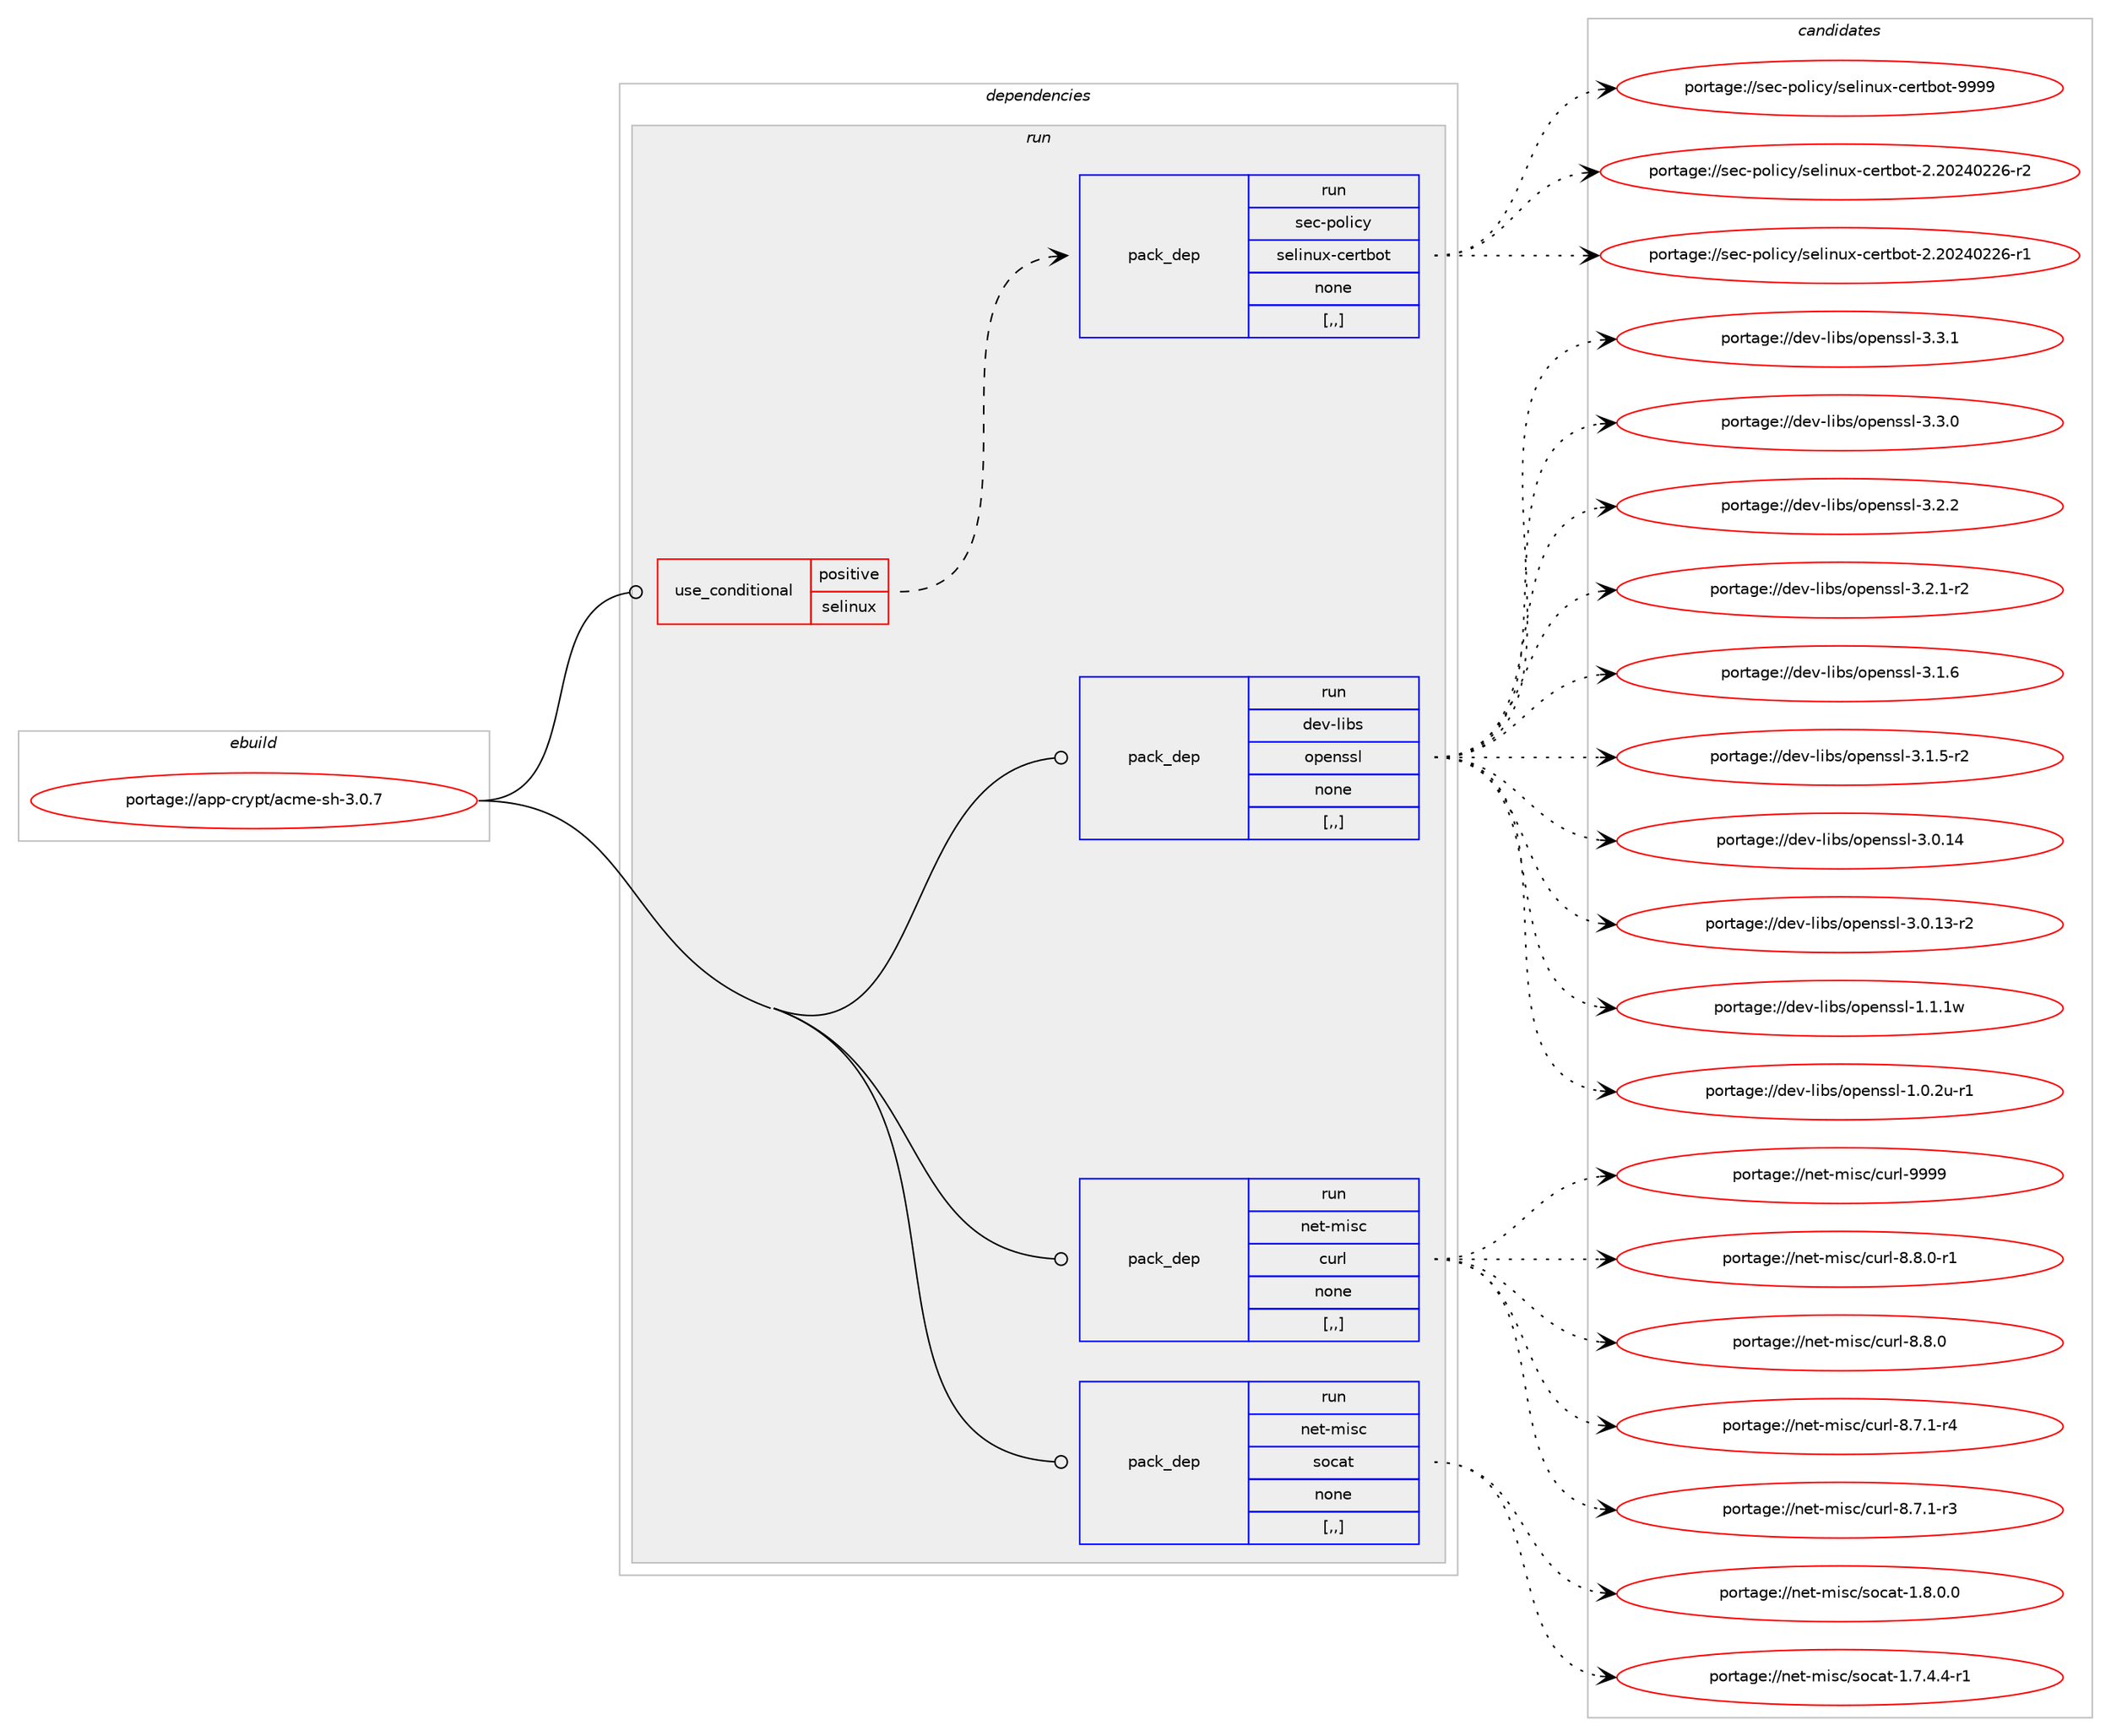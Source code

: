 digraph prolog {

# *************
# Graph options
# *************

newrank=true;
concentrate=true;
compound=true;
graph [rankdir=LR,fontname=Helvetica,fontsize=10,ranksep=1.5];#, ranksep=2.5, nodesep=0.2];
edge  [arrowhead=vee];
node  [fontname=Helvetica,fontsize=10];

# **********
# The ebuild
# **********

subgraph cluster_leftcol {
color=gray;
label=<<i>ebuild</i>>;
id [label="portage://app-crypt/acme-sh-3.0.7", color=red, width=4, href="../app-crypt/acme-sh-3.0.7.svg"];
}

# ****************
# The dependencies
# ****************

subgraph cluster_midcol {
color=gray;
label=<<i>dependencies</i>>;
subgraph cluster_compile {
fillcolor="#eeeeee";
style=filled;
label=<<i>compile</i>>;
}
subgraph cluster_compileandrun {
fillcolor="#eeeeee";
style=filled;
label=<<i>compile and run</i>>;
}
subgraph cluster_run {
fillcolor="#eeeeee";
style=filled;
label=<<i>run</i>>;
subgraph cond3253 {
dependency12212 [label=<<TABLE BORDER="0" CELLBORDER="1" CELLSPACING="0" CELLPADDING="4"><TR><TD ROWSPAN="3" CELLPADDING="10">use_conditional</TD></TR><TR><TD>positive</TD></TR><TR><TD>selinux</TD></TR></TABLE>>, shape=none, color=red];
subgraph pack8892 {
dependency12213 [label=<<TABLE BORDER="0" CELLBORDER="1" CELLSPACING="0" CELLPADDING="4" WIDTH="220"><TR><TD ROWSPAN="6" CELLPADDING="30">pack_dep</TD></TR><TR><TD WIDTH="110">run</TD></TR><TR><TD>sec-policy</TD></TR><TR><TD>selinux-certbot</TD></TR><TR><TD>none</TD></TR><TR><TD>[,,]</TD></TR></TABLE>>, shape=none, color=blue];
}
dependency12212:e -> dependency12213:w [weight=20,style="dashed",arrowhead="vee"];
}
id:e -> dependency12212:w [weight=20,style="solid",arrowhead="odot"];
subgraph pack8893 {
dependency12214 [label=<<TABLE BORDER="0" CELLBORDER="1" CELLSPACING="0" CELLPADDING="4" WIDTH="220"><TR><TD ROWSPAN="6" CELLPADDING="30">pack_dep</TD></TR><TR><TD WIDTH="110">run</TD></TR><TR><TD>dev-libs</TD></TR><TR><TD>openssl</TD></TR><TR><TD>none</TD></TR><TR><TD>[,,]</TD></TR></TABLE>>, shape=none, color=blue];
}
id:e -> dependency12214:w [weight=20,style="solid",arrowhead="odot"];
subgraph pack8894 {
dependency12215 [label=<<TABLE BORDER="0" CELLBORDER="1" CELLSPACING="0" CELLPADDING="4" WIDTH="220"><TR><TD ROWSPAN="6" CELLPADDING="30">pack_dep</TD></TR><TR><TD WIDTH="110">run</TD></TR><TR><TD>net-misc</TD></TR><TR><TD>curl</TD></TR><TR><TD>none</TD></TR><TR><TD>[,,]</TD></TR></TABLE>>, shape=none, color=blue];
}
id:e -> dependency12215:w [weight=20,style="solid",arrowhead="odot"];
subgraph pack8895 {
dependency12216 [label=<<TABLE BORDER="0" CELLBORDER="1" CELLSPACING="0" CELLPADDING="4" WIDTH="220"><TR><TD ROWSPAN="6" CELLPADDING="30">pack_dep</TD></TR><TR><TD WIDTH="110">run</TD></TR><TR><TD>net-misc</TD></TR><TR><TD>socat</TD></TR><TR><TD>none</TD></TR><TR><TD>[,,]</TD></TR></TABLE>>, shape=none, color=blue];
}
id:e -> dependency12216:w [weight=20,style="solid",arrowhead="odot"];
}
}

# **************
# The candidates
# **************

subgraph cluster_choices {
rank=same;
color=gray;
label=<<i>candidates</i>>;

subgraph choice8892 {
color=black;
nodesep=1;
choice115101994511211110810599121471151011081051101171204599101114116981111164557575757 [label="portage://sec-policy/selinux-certbot-9999", color=red, width=4,href="../sec-policy/selinux-certbot-9999.svg"];
choice1151019945112111108105991214711510110810511011712045991011141169811111645504650485052485050544511450 [label="portage://sec-policy/selinux-certbot-2.20240226-r2", color=red, width=4,href="../sec-policy/selinux-certbot-2.20240226-r2.svg"];
choice1151019945112111108105991214711510110810511011712045991011141169811111645504650485052485050544511449 [label="portage://sec-policy/selinux-certbot-2.20240226-r1", color=red, width=4,href="../sec-policy/selinux-certbot-2.20240226-r1.svg"];
dependency12213:e -> choice115101994511211110810599121471151011081051101171204599101114116981111164557575757:w [style=dotted,weight="100"];
dependency12213:e -> choice1151019945112111108105991214711510110810511011712045991011141169811111645504650485052485050544511450:w [style=dotted,weight="100"];
dependency12213:e -> choice1151019945112111108105991214711510110810511011712045991011141169811111645504650485052485050544511449:w [style=dotted,weight="100"];
}
subgraph choice8893 {
color=black;
nodesep=1;
choice100101118451081059811547111112101110115115108455146514649 [label="portage://dev-libs/openssl-3.3.1", color=red, width=4,href="../dev-libs/openssl-3.3.1.svg"];
choice100101118451081059811547111112101110115115108455146514648 [label="portage://dev-libs/openssl-3.3.0", color=red, width=4,href="../dev-libs/openssl-3.3.0.svg"];
choice100101118451081059811547111112101110115115108455146504650 [label="portage://dev-libs/openssl-3.2.2", color=red, width=4,href="../dev-libs/openssl-3.2.2.svg"];
choice1001011184510810598115471111121011101151151084551465046494511450 [label="portage://dev-libs/openssl-3.2.1-r2", color=red, width=4,href="../dev-libs/openssl-3.2.1-r2.svg"];
choice100101118451081059811547111112101110115115108455146494654 [label="portage://dev-libs/openssl-3.1.6", color=red, width=4,href="../dev-libs/openssl-3.1.6.svg"];
choice1001011184510810598115471111121011101151151084551464946534511450 [label="portage://dev-libs/openssl-3.1.5-r2", color=red, width=4,href="../dev-libs/openssl-3.1.5-r2.svg"];
choice10010111845108105981154711111210111011511510845514648464952 [label="portage://dev-libs/openssl-3.0.14", color=red, width=4,href="../dev-libs/openssl-3.0.14.svg"];
choice100101118451081059811547111112101110115115108455146484649514511450 [label="portage://dev-libs/openssl-3.0.13-r2", color=red, width=4,href="../dev-libs/openssl-3.0.13-r2.svg"];
choice100101118451081059811547111112101110115115108454946494649119 [label="portage://dev-libs/openssl-1.1.1w", color=red, width=4,href="../dev-libs/openssl-1.1.1w.svg"];
choice1001011184510810598115471111121011101151151084549464846501174511449 [label="portage://dev-libs/openssl-1.0.2u-r1", color=red, width=4,href="../dev-libs/openssl-1.0.2u-r1.svg"];
dependency12214:e -> choice100101118451081059811547111112101110115115108455146514649:w [style=dotted,weight="100"];
dependency12214:e -> choice100101118451081059811547111112101110115115108455146514648:w [style=dotted,weight="100"];
dependency12214:e -> choice100101118451081059811547111112101110115115108455146504650:w [style=dotted,weight="100"];
dependency12214:e -> choice1001011184510810598115471111121011101151151084551465046494511450:w [style=dotted,weight="100"];
dependency12214:e -> choice100101118451081059811547111112101110115115108455146494654:w [style=dotted,weight="100"];
dependency12214:e -> choice1001011184510810598115471111121011101151151084551464946534511450:w [style=dotted,weight="100"];
dependency12214:e -> choice10010111845108105981154711111210111011511510845514648464952:w [style=dotted,weight="100"];
dependency12214:e -> choice100101118451081059811547111112101110115115108455146484649514511450:w [style=dotted,weight="100"];
dependency12214:e -> choice100101118451081059811547111112101110115115108454946494649119:w [style=dotted,weight="100"];
dependency12214:e -> choice1001011184510810598115471111121011101151151084549464846501174511449:w [style=dotted,weight="100"];
}
subgraph choice8894 {
color=black;
nodesep=1;
choice110101116451091051159947991171141084557575757 [label="portage://net-misc/curl-9999", color=red, width=4,href="../net-misc/curl-9999.svg"];
choice110101116451091051159947991171141084556465646484511449 [label="portage://net-misc/curl-8.8.0-r1", color=red, width=4,href="../net-misc/curl-8.8.0-r1.svg"];
choice11010111645109105115994799117114108455646564648 [label="portage://net-misc/curl-8.8.0", color=red, width=4,href="../net-misc/curl-8.8.0.svg"];
choice110101116451091051159947991171141084556465546494511452 [label="portage://net-misc/curl-8.7.1-r4", color=red, width=4,href="../net-misc/curl-8.7.1-r4.svg"];
choice110101116451091051159947991171141084556465546494511451 [label="portage://net-misc/curl-8.7.1-r3", color=red, width=4,href="../net-misc/curl-8.7.1-r3.svg"];
dependency12215:e -> choice110101116451091051159947991171141084557575757:w [style=dotted,weight="100"];
dependency12215:e -> choice110101116451091051159947991171141084556465646484511449:w [style=dotted,weight="100"];
dependency12215:e -> choice11010111645109105115994799117114108455646564648:w [style=dotted,weight="100"];
dependency12215:e -> choice110101116451091051159947991171141084556465546494511452:w [style=dotted,weight="100"];
dependency12215:e -> choice110101116451091051159947991171141084556465546494511451:w [style=dotted,weight="100"];
}
subgraph choice8895 {
color=black;
nodesep=1;
choice11010111645109105115994711511199971164549465646484648 [label="portage://net-misc/socat-1.8.0.0", color=red, width=4,href="../net-misc/socat-1.8.0.0.svg"];
choice110101116451091051159947115111999711645494655465246524511449 [label="portage://net-misc/socat-1.7.4.4-r1", color=red, width=4,href="../net-misc/socat-1.7.4.4-r1.svg"];
dependency12216:e -> choice11010111645109105115994711511199971164549465646484648:w [style=dotted,weight="100"];
dependency12216:e -> choice110101116451091051159947115111999711645494655465246524511449:w [style=dotted,weight="100"];
}
}

}
